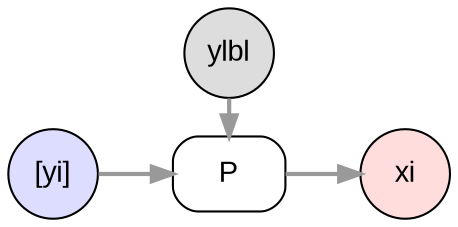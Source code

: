 digraph d {
	node [fontname = "Arial"];
	edge [fontname = "Arial", fontsize=11,color="#999999", penwidth=2, weight=1];

	rankdir=LR
	subgraph list {
		node [shape=circle, style=filled, fillcolor="#DDDDFF", fixedsize=true, width=0.6]
		yi[label="[yi]"]
		}
	subgraph nest {
		node [shape=circle, style=filled, fillcolor="#FFDDDD", fixedsize=true, width=0.6]
		xi 
		}
	subgraph others {
		node [shape=circle, style=filled, fillcolor="#DDDDDD", fixedsize=true, width=0.6]
		ylbl
	}				
	subgraph process {
		node [shape=box, style=rounded]
		P
	}
	{rank=same; ylbl P}
ylbl->P		       
yi->P
P->xi

}
